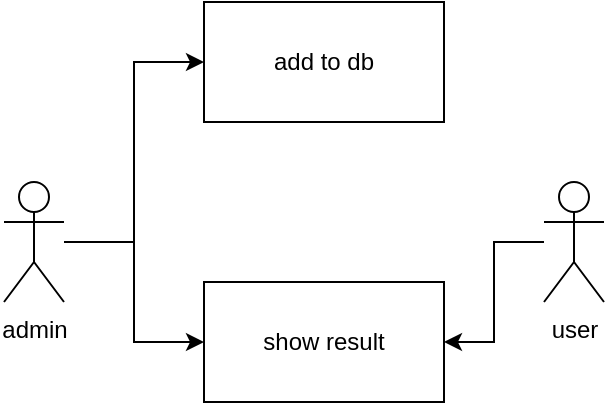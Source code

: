 <mxfile version="13.3.4" type="device"><diagram id="sNf88o-ztMNShBGoIJdw" name="Page-1"><mxGraphModel dx="1422" dy="762" grid="1" gridSize="10" guides="1" tooltips="1" connect="1" arrows="1" fold="1" page="1" pageScale="1" pageWidth="827" pageHeight="1169" math="0" shadow="0"><root><mxCell id="0"/><mxCell id="1" parent="0"/><mxCell id="WZCUEpYQJmDbMofwP1OI-5" style="edgeStyle=orthogonalEdgeStyle;rounded=0;orthogonalLoop=1;jettySize=auto;html=1;entryX=0;entryY=0.5;entryDx=0;entryDy=0;" edge="1" parent="1" source="WZCUEpYQJmDbMofwP1OI-1" target="WZCUEpYQJmDbMofwP1OI-3"><mxGeometry relative="1" as="geometry"/></mxCell><mxCell id="WZCUEpYQJmDbMofwP1OI-6" style="edgeStyle=orthogonalEdgeStyle;rounded=0;orthogonalLoop=1;jettySize=auto;html=1;entryX=0;entryY=0.5;entryDx=0;entryDy=0;" edge="1" parent="1" source="WZCUEpYQJmDbMofwP1OI-1" target="WZCUEpYQJmDbMofwP1OI-4"><mxGeometry relative="1" as="geometry"/></mxCell><mxCell id="WZCUEpYQJmDbMofwP1OI-1" value="admin" style="shape=umlActor;verticalLabelPosition=bottom;labelBackgroundColor=#ffffff;verticalAlign=top;html=1;outlineConnect=0;" vertex="1" parent="1"><mxGeometry x="120" y="330" width="30" height="60" as="geometry"/></mxCell><mxCell id="WZCUEpYQJmDbMofwP1OI-7" style="edgeStyle=orthogonalEdgeStyle;rounded=0;orthogonalLoop=1;jettySize=auto;html=1;entryX=1;entryY=0.5;entryDx=0;entryDy=0;" edge="1" parent="1" source="WZCUEpYQJmDbMofwP1OI-2" target="WZCUEpYQJmDbMofwP1OI-4"><mxGeometry relative="1" as="geometry"/></mxCell><mxCell id="WZCUEpYQJmDbMofwP1OI-2" value="user" style="shape=umlActor;verticalLabelPosition=bottom;labelBackgroundColor=#ffffff;verticalAlign=top;html=1;outlineConnect=0;" vertex="1" parent="1"><mxGeometry x="390" y="330" width="30" height="60" as="geometry"/></mxCell><mxCell id="WZCUEpYQJmDbMofwP1OI-3" value="add to db" style="rounded=0;whiteSpace=wrap;html=1;" vertex="1" parent="1"><mxGeometry x="220" y="240" width="120" height="60" as="geometry"/></mxCell><mxCell id="WZCUEpYQJmDbMofwP1OI-4" value="show result" style="rounded=0;whiteSpace=wrap;html=1;" vertex="1" parent="1"><mxGeometry x="220" y="380" width="120" height="60" as="geometry"/></mxCell></root></mxGraphModel></diagram></mxfile>